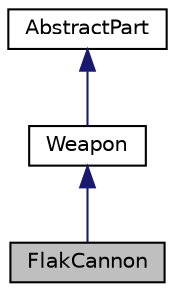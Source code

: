 digraph "FlakCannon"
{
  edge [fontname="Helvetica",fontsize="10",labelfontname="Helvetica",labelfontsize="10"];
  node [fontname="Helvetica",fontsize="10",shape=record];
  Node3 [label="FlakCannon",height=0.2,width=0.4,color="black", fillcolor="grey75", style="filled", fontcolor="black"];
  Node4 -> Node3 [dir="back",color="midnightblue",fontsize="10",style="solid",fontname="Helvetica"];
  Node4 [label="Weapon",height=0.2,width=0.4,color="black", fillcolor="white", style="filled",URL="$classWeapon.html"];
  Node5 -> Node4 [dir="back",color="midnightblue",fontsize="10",style="solid",fontname="Helvetica"];
  Node5 [label="AbstractPart",height=0.2,width=0.4,color="black", fillcolor="white", style="filled",URL="$classAbstractPart.html"];
}
